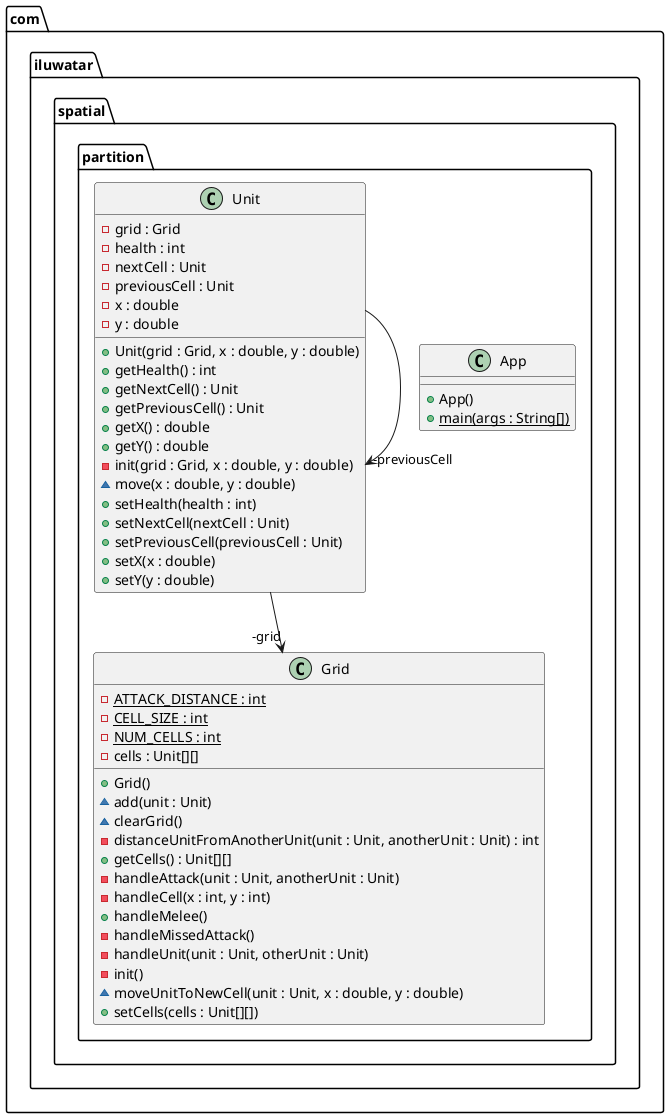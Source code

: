 @startuml
package com.iluwatar.spatial.partition {
  class App {
    + App()
    + main(args : String[]) {static}
  }
  class Grid {
    - ATTACK_DISTANCE : int {static}
    - CELL_SIZE : int {static}
    - NUM_CELLS : int {static}
    - cells : Unit[][]
    + Grid()
    ~ add(unit : Unit)
    ~ clearGrid()
    - distanceUnitFromAnotherUnit(unit : Unit, anotherUnit : Unit) : int
    + getCells() : Unit[][]
    - handleAttack(unit : Unit, anotherUnit : Unit)
    - handleCell(x : int, y : int)
    + handleMelee()
    - handleMissedAttack()
    - handleUnit(unit : Unit, otherUnit : Unit)
    - init()
    ~ moveUnitToNewCell(unit : Unit, x : double, y : double)
    + setCells(cells : Unit[][])
  }
  class Unit {
    - grid : Grid
    - health : int
    - nextCell : Unit
    - previousCell : Unit
    - x : double
    - y : double
    + Unit(grid : Grid, x : double, y : double)
    + getHealth() : int
    + getNextCell() : Unit
    + getPreviousCell() : Unit
    + getX() : double
    + getY() : double
    - init(grid : Grid, x : double, y : double)
    ~ move(x : double, y : double)
    + setHealth(health : int)
    + setNextCell(nextCell : Unit)
    + setPreviousCell(previousCell : Unit)
    + setX(x : double)
    + setY(y : double)
  }
}
Unit -->  "-previousCell" Unit
Unit -->  "-grid" Grid
@enduml